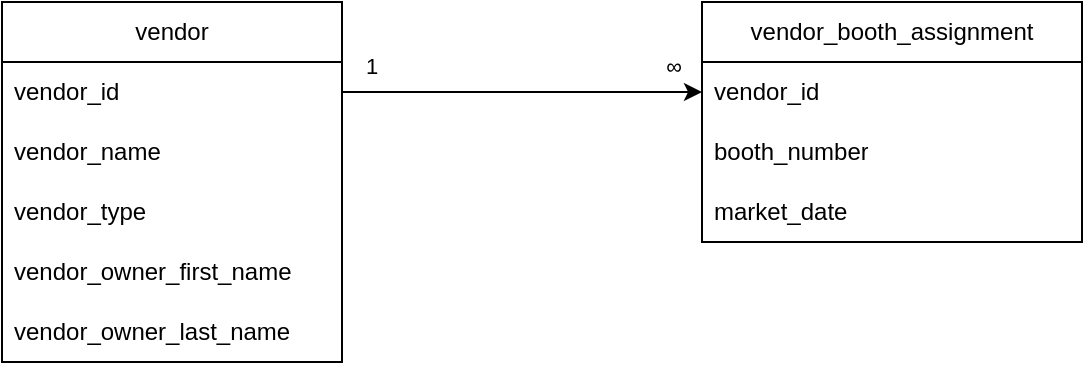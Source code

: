 <mxfile version="26.2.13">
  <diagram id="R2lEEEUBdFMjLlhIrx00" name="Page-1">
    <mxGraphModel dx="635" dy="565" grid="1" gridSize="10" guides="1" tooltips="1" connect="1" arrows="1" fold="1" page="1" pageScale="1" pageWidth="850" pageHeight="1100" math="0" shadow="0" extFonts="Permanent Marker^https://fonts.googleapis.com/css?family=Permanent+Marker">
      <root>
        <mxCell id="0" />
        <mxCell id="1" parent="0" />
        <mxCell id="b2P4G9socp1zEzuBsh9c-4" value="vendor" style="swimlane;fontStyle=0;childLayout=stackLayout;horizontal=1;startSize=30;horizontalStack=0;resizeParent=1;resizeParentMax=0;resizeLast=0;collapsible=1;marginBottom=0;whiteSpace=wrap;html=1;" vertex="1" parent="1">
          <mxGeometry x="150" y="240" width="170" height="180" as="geometry" />
        </mxCell>
        <mxCell id="b2P4G9socp1zEzuBsh9c-5" value="&lt;span style=&quot;text-align: center; text-wrap-mode: nowrap;&quot;&gt;vendor_id&lt;/span&gt;" style="text;strokeColor=none;fillColor=none;align=left;verticalAlign=middle;spacingLeft=4;spacingRight=4;overflow=hidden;points=[[0,0.5],[1,0.5]];portConstraint=eastwest;rotatable=0;whiteSpace=wrap;html=1;" vertex="1" parent="b2P4G9socp1zEzuBsh9c-4">
          <mxGeometry y="30" width="170" height="30" as="geometry" />
        </mxCell>
        <mxCell id="b2P4G9socp1zEzuBsh9c-6" value="&lt;span style=&quot;text-align: center; text-wrap-mode: nowrap;&quot;&gt;vendor_name&lt;/span&gt;" style="text;strokeColor=none;fillColor=none;align=left;verticalAlign=middle;spacingLeft=4;spacingRight=4;overflow=hidden;points=[[0,0.5],[1,0.5]];portConstraint=eastwest;rotatable=0;whiteSpace=wrap;html=1;" vertex="1" parent="b2P4G9socp1zEzuBsh9c-4">
          <mxGeometry y="60" width="170" height="30" as="geometry" />
        </mxCell>
        <mxCell id="b2P4G9socp1zEzuBsh9c-7" value="&lt;span style=&quot;text-align: center; text-wrap-mode: nowrap;&quot;&gt;vendor_type&lt;/span&gt;" style="text;strokeColor=none;fillColor=none;align=left;verticalAlign=middle;spacingLeft=4;spacingRight=4;overflow=hidden;points=[[0,0.5],[1,0.5]];portConstraint=eastwest;rotatable=0;whiteSpace=wrap;html=1;" vertex="1" parent="b2P4G9socp1zEzuBsh9c-4">
          <mxGeometry y="90" width="170" height="30" as="geometry" />
        </mxCell>
        <mxCell id="b2P4G9socp1zEzuBsh9c-8" value="&lt;span style=&quot;text-align: center; text-wrap-mode: nowrap;&quot;&gt;vendor_owner_first_name&lt;/span&gt;" style="text;strokeColor=none;fillColor=none;align=left;verticalAlign=middle;spacingLeft=4;spacingRight=4;overflow=hidden;points=[[0,0.5],[1,0.5]];portConstraint=eastwest;rotatable=0;whiteSpace=wrap;html=1;" vertex="1" parent="b2P4G9socp1zEzuBsh9c-4">
          <mxGeometry y="120" width="170" height="30" as="geometry" />
        </mxCell>
        <mxCell id="b2P4G9socp1zEzuBsh9c-9" value="&lt;span style=&quot;text-align: center; text-wrap-mode: nowrap;&quot;&gt;vendor_owner_last_name&lt;/span&gt;" style="text;strokeColor=none;fillColor=none;align=left;verticalAlign=middle;spacingLeft=4;spacingRight=4;overflow=hidden;points=[[0,0.5],[1,0.5]];portConstraint=eastwest;rotatable=0;whiteSpace=wrap;html=1;" vertex="1" parent="b2P4G9socp1zEzuBsh9c-4">
          <mxGeometry y="150" width="170" height="30" as="geometry" />
        </mxCell>
        <mxCell id="b2P4G9socp1zEzuBsh9c-10" value="vendor_booth_assignment" style="swimlane;fontStyle=0;childLayout=stackLayout;horizontal=1;startSize=30;horizontalStack=0;resizeParent=1;resizeParentMax=0;resizeLast=0;collapsible=1;marginBottom=0;whiteSpace=wrap;html=1;" vertex="1" parent="1">
          <mxGeometry x="500" y="240" width="190" height="120" as="geometry" />
        </mxCell>
        <mxCell id="b2P4G9socp1zEzuBsh9c-11" value="vendor_id" style="text;strokeColor=none;fillColor=none;align=left;verticalAlign=middle;spacingLeft=4;spacingRight=4;overflow=hidden;points=[[0,0.5],[1,0.5]];portConstraint=eastwest;rotatable=0;whiteSpace=wrap;html=1;" vertex="1" parent="b2P4G9socp1zEzuBsh9c-10">
          <mxGeometry y="30" width="190" height="30" as="geometry" />
        </mxCell>
        <mxCell id="b2P4G9socp1zEzuBsh9c-12" value="booth_number" style="text;strokeColor=none;fillColor=none;align=left;verticalAlign=middle;spacingLeft=4;spacingRight=4;overflow=hidden;points=[[0,0.5],[1,0.5]];portConstraint=eastwest;rotatable=0;whiteSpace=wrap;html=1;" vertex="1" parent="b2P4G9socp1zEzuBsh9c-10">
          <mxGeometry y="60" width="190" height="30" as="geometry" />
        </mxCell>
        <mxCell id="b2P4G9socp1zEzuBsh9c-13" value="market_date" style="text;strokeColor=none;fillColor=none;align=left;verticalAlign=middle;spacingLeft=4;spacingRight=4;overflow=hidden;points=[[0,0.5],[1,0.5]];portConstraint=eastwest;rotatable=0;whiteSpace=wrap;html=1;" vertex="1" parent="b2P4G9socp1zEzuBsh9c-10">
          <mxGeometry y="90" width="190" height="30" as="geometry" />
        </mxCell>
        <mxCell id="b2P4G9socp1zEzuBsh9c-14" value="" style="endArrow=classic;html=1;rounded=0;exitX=1;exitY=0.5;exitDx=0;exitDy=0;entryX=0;entryY=0.5;entryDx=0;entryDy=0;" edge="1" parent="1" source="b2P4G9socp1zEzuBsh9c-5" target="b2P4G9socp1zEzuBsh9c-11">
          <mxGeometry relative="1" as="geometry">
            <mxPoint x="340" y="330" as="sourcePoint" />
            <mxPoint x="500" y="330" as="targetPoint" />
          </mxGeometry>
        </mxCell>
        <mxCell id="b2P4G9socp1zEzuBsh9c-16" value="1" style="edgeLabel;resizable=0;html=1;;align=left;verticalAlign=bottom;" connectable="0" vertex="1" parent="b2P4G9socp1zEzuBsh9c-14">
          <mxGeometry x="-1" relative="1" as="geometry">
            <mxPoint x="10" y="-5" as="offset" />
          </mxGeometry>
        </mxCell>
        <mxCell id="b2P4G9socp1zEzuBsh9c-17" value="∞" style="edgeLabel;resizable=0;html=1;;align=right;verticalAlign=bottom;" connectable="0" vertex="1" parent="b2P4G9socp1zEzuBsh9c-14">
          <mxGeometry x="1" relative="1" as="geometry">
            <mxPoint x="-10" y="-5" as="offset" />
          </mxGeometry>
        </mxCell>
      </root>
    </mxGraphModel>
  </diagram>
</mxfile>
